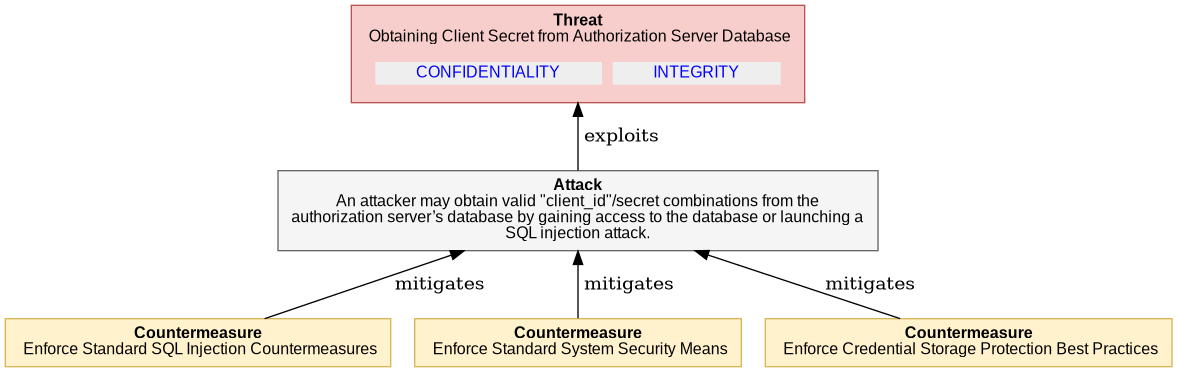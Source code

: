  

@startuml
digraph G {
rankdir="BT";
  node [shape=plaintext, fontname="Arial" fontsize="12"];
    "4_3_4_CLIENT_CREDENTIALS_DISCLOSURE" [ fillcolor="#F8CECC", style=filled, shape=polygon, color="#B85450"
    label= 
    <<table border="0" cellborder="0" cellspacing="0">
     <tr><td align="center"><b>Threat</b><br/> 

Obtaining Client Secret from Authorization Server Database
</td></tr>
     <tr><td><table border="0" cellborder="0" cellspacing="8"><tr>
                ret += secObj.linkedImpactMDText()
     <td align="center" href="#OAuth2.CONFIDENTIALITY" bgcolor="#EEEEEE"><font color="blue">CONFIDENTIALITY</font></td>
                ret += secObj.linkedImpactMDText()
     <td align="center" href="#OAuth2.INTEGRITY" bgcolor="#EEEEEE"><font color="blue">INTEGRITY</font></td>
     </tr></table></td></tr>   
   </table>>
   ];
    
"4_3_4_CLIENT_CREDENTIALS_DISCLOSURE_attack" [ fillcolor="#f5f5f5", style=filled, shape=polygon, color="#666666", label =     
    <<table border="0" cellborder="0" cellspacing="0">
     <tr><td align="center"><b>Attack</b><br/>

An attacker may obtain valid &quot;client_id&quot;/secret combinations from the<br/>authorization server’s database by gaining access to the database or launching a<br/>SQL injection attack.
</td></tr>
   </table>>
    ]

"4_3_4_CLIENT_CREDENTIALS_DISCLOSURE_attack" -> "4_3_4_CLIENT_CREDENTIALS_DISCLOSURE"  [label = " exploits"]

    "4_3_4_CLIENT_CREDENTIALS_DISCLOSURE_countermeasure0" [ 
       fillcolor="#FFF2CC", style=filled, shape=polygon, color="#D6B656", label =     
    <<table border="0" cellborder="0" cellspacing="0">
     <tr><td align="left"><b>Countermeasure</b><br/> 

Enforce Standard SQL Injection Countermeasures
</td></tr>
   </table>>
   ]

     "4_3_4_CLIENT_CREDENTIALS_DISCLOSURE_countermeasure0" -> "4_3_4_CLIENT_CREDENTIALS_DISCLOSURE_attack" [label = " mitigates"]

    "4_3_4_CLIENT_CREDENTIALS_DISCLOSURE_countermeasure1" [ 
       fillcolor="#FFF2CC", style=filled, shape=polygon, color="#D6B656", label =     
    <<table border="0" cellborder="0" cellspacing="0">
     <tr><td align="left"><b>Countermeasure</b><br/> 

Enforce Standard System Security Means
</td></tr>
   </table>>
   ]

     "4_3_4_CLIENT_CREDENTIALS_DISCLOSURE_countermeasure1" -> "4_3_4_CLIENT_CREDENTIALS_DISCLOSURE_attack" [label = " mitigates"]

    "4_3_4_CLIENT_CREDENTIALS_DISCLOSURE_countermeasure2" [ 
       fillcolor="#FFF2CC", style=filled, shape=polygon, color="#D6B656", label =     
    <<table border="0" cellborder="0" cellspacing="0">
     <tr><td align="left"><b>Countermeasure</b><br/> 

Enforce Credential Storage Protection Best Practices
</td></tr>
   </table>>
   ]

     "4_3_4_CLIENT_CREDENTIALS_DISCLOSURE_countermeasure2" -> "4_3_4_CLIENT_CREDENTIALS_DISCLOSURE_attack" [label = " mitigates"]

}
@enduml

